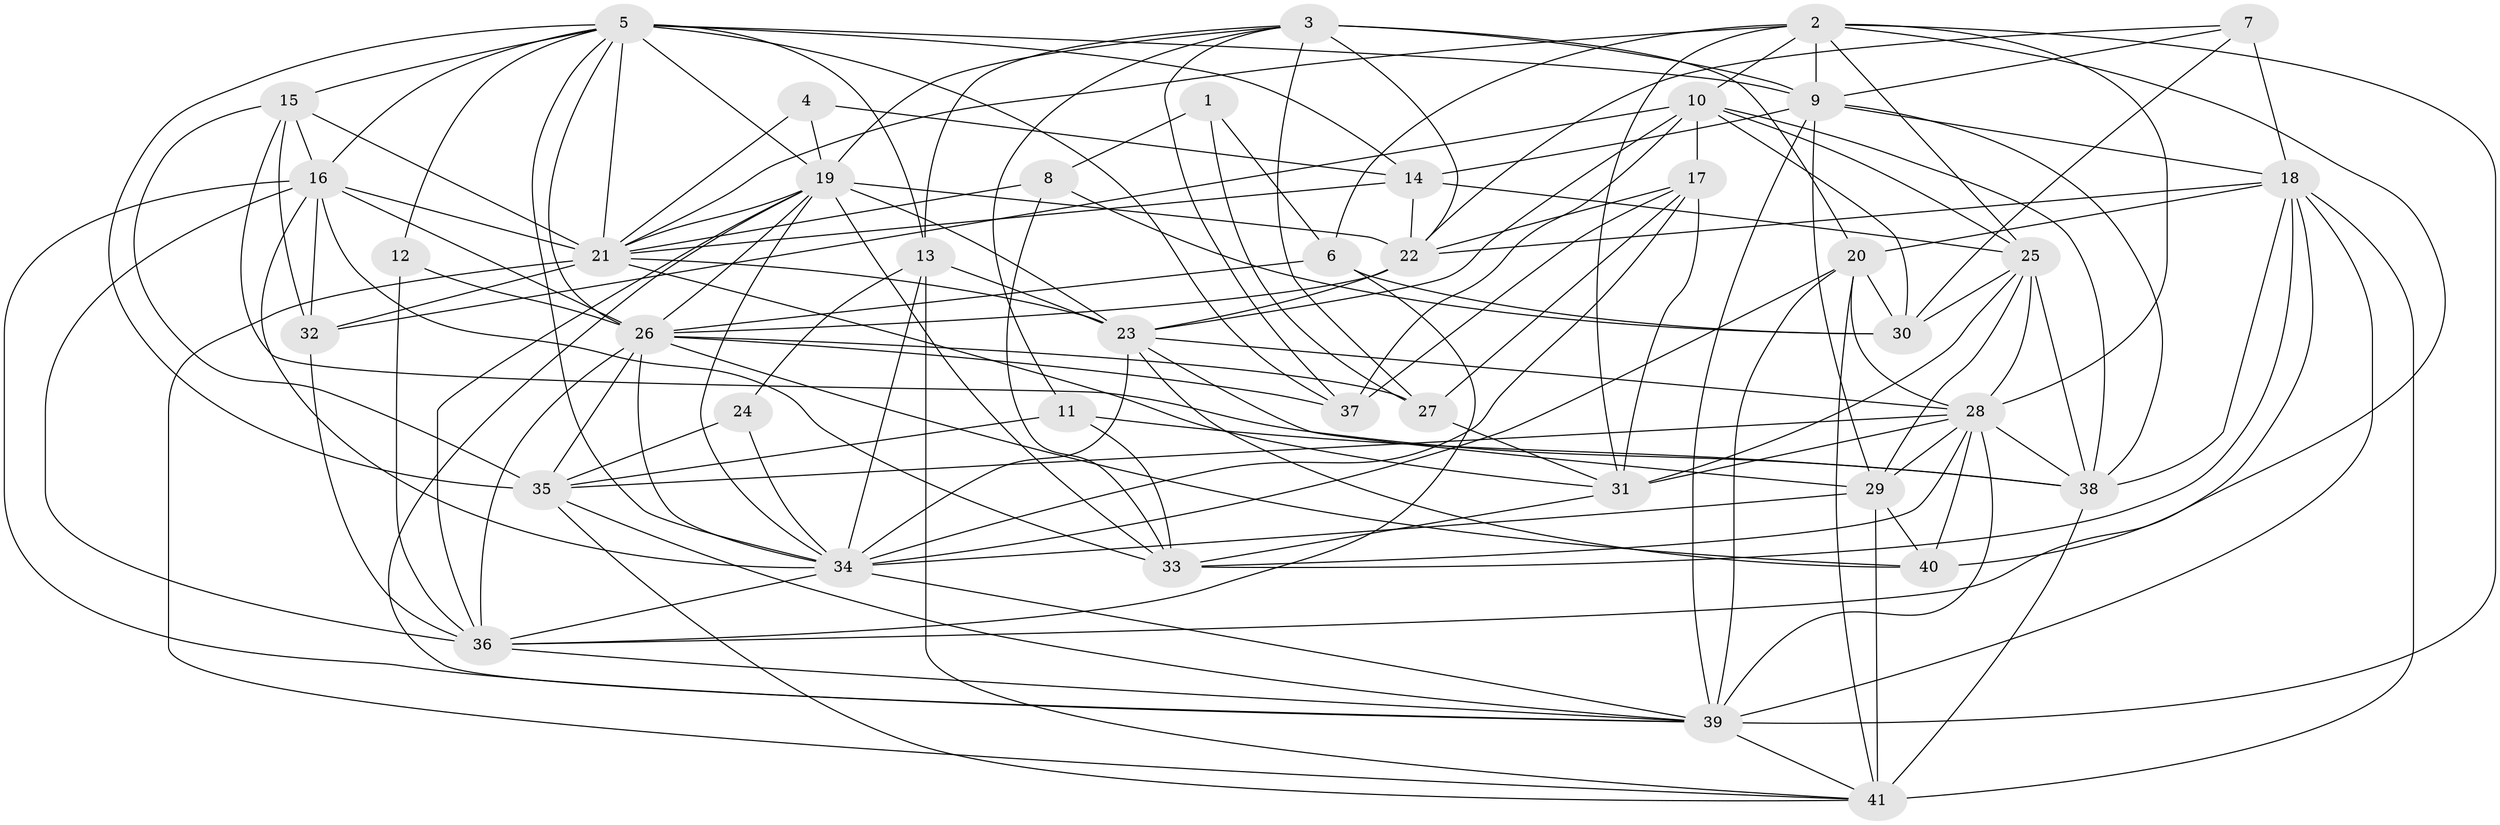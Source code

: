 // original degree distribution, {3: 0.23134328358208955, 2: 0.14925373134328357, 4: 0.30597014925373134, 5: 0.16417910447761194, 6: 0.1044776119402985, 8: 0.022388059701492536, 7: 0.022388059701492536}
// Generated by graph-tools (version 1.1) at 2025/37/03/04/25 23:37:12]
// undirected, 41 vertices, 149 edges
graph export_dot {
  node [color=gray90,style=filled];
  1;
  2;
  3;
  4;
  5;
  6;
  7;
  8;
  9;
  10;
  11;
  12;
  13;
  14;
  15;
  16;
  17;
  18;
  19;
  20;
  21;
  22;
  23;
  24;
  25;
  26;
  27;
  28;
  29;
  30;
  31;
  32;
  33;
  34;
  35;
  36;
  37;
  38;
  39;
  40;
  41;
  1 -- 6 [weight=1.0];
  1 -- 8 [weight=1.0];
  1 -- 27 [weight=1.0];
  2 -- 6 [weight=1.0];
  2 -- 9 [weight=2.0];
  2 -- 10 [weight=1.0];
  2 -- 21 [weight=1.0];
  2 -- 25 [weight=1.0];
  2 -- 28 [weight=1.0];
  2 -- 31 [weight=1.0];
  2 -- 39 [weight=1.0];
  2 -- 40 [weight=1.0];
  3 -- 9 [weight=2.0];
  3 -- 11 [weight=1.0];
  3 -- 13 [weight=1.0];
  3 -- 19 [weight=1.0];
  3 -- 20 [weight=1.0];
  3 -- 22 [weight=2.0];
  3 -- 27 [weight=1.0];
  3 -- 37 [weight=2.0];
  4 -- 14 [weight=1.0];
  4 -- 19 [weight=1.0];
  4 -- 21 [weight=1.0];
  5 -- 9 [weight=1.0];
  5 -- 12 [weight=1.0];
  5 -- 13 [weight=1.0];
  5 -- 14 [weight=1.0];
  5 -- 15 [weight=1.0];
  5 -- 16 [weight=1.0];
  5 -- 19 [weight=2.0];
  5 -- 21 [weight=1.0];
  5 -- 26 [weight=1.0];
  5 -- 34 [weight=1.0];
  5 -- 35 [weight=1.0];
  5 -- 37 [weight=1.0];
  6 -- 26 [weight=1.0];
  6 -- 30 [weight=1.0];
  6 -- 36 [weight=1.0];
  7 -- 9 [weight=1.0];
  7 -- 18 [weight=2.0];
  7 -- 22 [weight=1.0];
  7 -- 30 [weight=1.0];
  8 -- 21 [weight=1.0];
  8 -- 30 [weight=1.0];
  8 -- 33 [weight=1.0];
  9 -- 14 [weight=3.0];
  9 -- 18 [weight=2.0];
  9 -- 29 [weight=1.0];
  9 -- 38 [weight=1.0];
  9 -- 39 [weight=1.0];
  10 -- 17 [weight=1.0];
  10 -- 23 [weight=1.0];
  10 -- 25 [weight=1.0];
  10 -- 30 [weight=1.0];
  10 -- 32 [weight=1.0];
  10 -- 37 [weight=1.0];
  10 -- 38 [weight=1.0];
  11 -- 33 [weight=1.0];
  11 -- 35 [weight=1.0];
  11 -- 38 [weight=3.0];
  12 -- 26 [weight=1.0];
  12 -- 36 [weight=1.0];
  13 -- 23 [weight=1.0];
  13 -- 24 [weight=1.0];
  13 -- 34 [weight=3.0];
  13 -- 41 [weight=1.0];
  14 -- 21 [weight=1.0];
  14 -- 22 [weight=1.0];
  14 -- 25 [weight=2.0];
  15 -- 16 [weight=1.0];
  15 -- 21 [weight=1.0];
  15 -- 32 [weight=1.0];
  15 -- 35 [weight=1.0];
  15 -- 38 [weight=1.0];
  16 -- 21 [weight=1.0];
  16 -- 26 [weight=1.0];
  16 -- 32 [weight=1.0];
  16 -- 33 [weight=1.0];
  16 -- 34 [weight=1.0];
  16 -- 36 [weight=1.0];
  16 -- 39 [weight=1.0];
  17 -- 22 [weight=1.0];
  17 -- 27 [weight=1.0];
  17 -- 31 [weight=1.0];
  17 -- 34 [weight=1.0];
  17 -- 37 [weight=1.0];
  18 -- 20 [weight=1.0];
  18 -- 22 [weight=1.0];
  18 -- 33 [weight=1.0];
  18 -- 36 [weight=1.0];
  18 -- 38 [weight=1.0];
  18 -- 39 [weight=1.0];
  18 -- 41 [weight=1.0];
  19 -- 21 [weight=1.0];
  19 -- 22 [weight=1.0];
  19 -- 23 [weight=1.0];
  19 -- 26 [weight=1.0];
  19 -- 33 [weight=1.0];
  19 -- 34 [weight=1.0];
  19 -- 36 [weight=1.0];
  19 -- 39 [weight=1.0];
  20 -- 28 [weight=1.0];
  20 -- 30 [weight=1.0];
  20 -- 34 [weight=1.0];
  20 -- 39 [weight=2.0];
  20 -- 41 [weight=1.0];
  21 -- 23 [weight=1.0];
  21 -- 31 [weight=1.0];
  21 -- 32 [weight=1.0];
  21 -- 41 [weight=1.0];
  22 -- 23 [weight=1.0];
  22 -- 26 [weight=1.0];
  23 -- 28 [weight=1.0];
  23 -- 29 [weight=1.0];
  23 -- 34 [weight=1.0];
  23 -- 40 [weight=2.0];
  24 -- 34 [weight=1.0];
  24 -- 35 [weight=1.0];
  25 -- 28 [weight=1.0];
  25 -- 29 [weight=1.0];
  25 -- 30 [weight=2.0];
  25 -- 31 [weight=1.0];
  25 -- 38 [weight=2.0];
  26 -- 27 [weight=1.0];
  26 -- 34 [weight=1.0];
  26 -- 35 [weight=1.0];
  26 -- 36 [weight=1.0];
  26 -- 37 [weight=1.0];
  26 -- 40 [weight=1.0];
  27 -- 31 [weight=1.0];
  28 -- 29 [weight=1.0];
  28 -- 31 [weight=2.0];
  28 -- 33 [weight=1.0];
  28 -- 35 [weight=1.0];
  28 -- 38 [weight=1.0];
  28 -- 39 [weight=1.0];
  28 -- 40 [weight=1.0];
  29 -- 34 [weight=1.0];
  29 -- 40 [weight=1.0];
  29 -- 41 [weight=2.0];
  31 -- 33 [weight=1.0];
  32 -- 36 [weight=1.0];
  34 -- 36 [weight=1.0];
  34 -- 39 [weight=1.0];
  35 -- 39 [weight=1.0];
  35 -- 41 [weight=1.0];
  36 -- 39 [weight=1.0];
  38 -- 41 [weight=2.0];
  39 -- 41 [weight=1.0];
}

